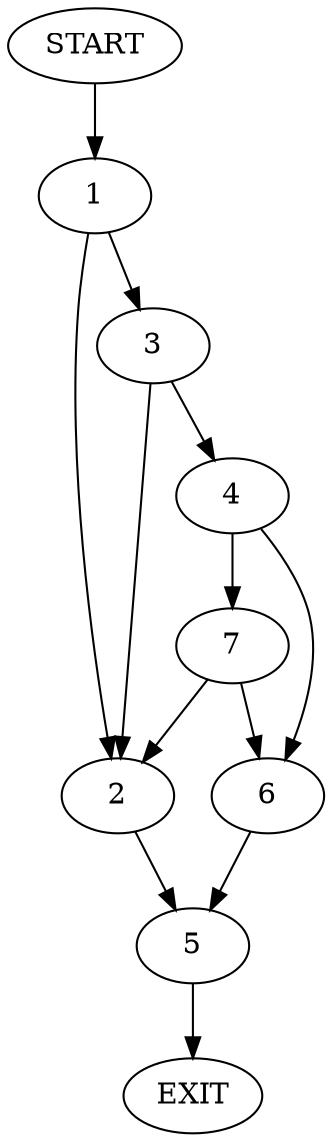 digraph {
0 [label="START"]
8 [label="EXIT"]
0 -> 1
1 -> 2
1 -> 3
3 -> 2
3 -> 4
2 -> 5
4 -> 6
4 -> 7
7 -> 2
7 -> 6
6 -> 5
5 -> 8
}
